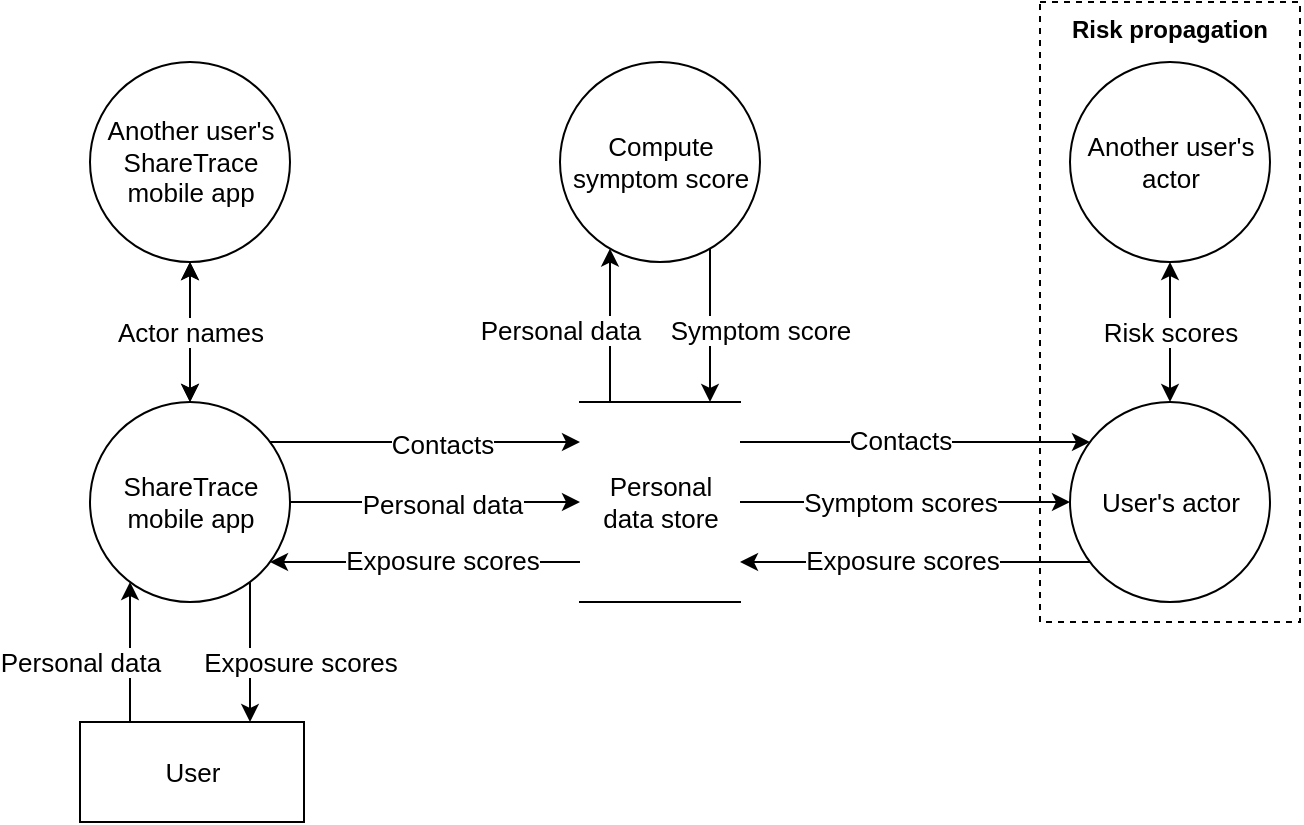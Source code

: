 <mxfile version="20.8.16" type="device"><diagram id="PH1CRiKUZ5LbQf-UvEpg" name="Page-1"><mxGraphModel dx="1116" dy="510" grid="1" gridSize="10" guides="1" tooltips="1" connect="1" arrows="1" fold="1" page="1" pageScale="1" pageWidth="850" pageHeight="1100" math="1" shadow="0"><root><mxCell id="0"/><mxCell id="1" parent="0"/><mxCell id="aetv08jTOYbSzp5qafx6-1" value="&lt;b&gt;Risk propagation&lt;/b&gt;" style="rounded=0;whiteSpace=wrap;html=1;dashed=1;fillColor=none;verticalAlign=top;" parent="1" vertex="1"><mxGeometry x="610" y="130" width="130" height="310" as="geometry"/></mxCell><mxCell id="iPlT1yafazcn-hNW2Woq-14" style="edgeStyle=orthogonalEdgeStyle;rounded=0;orthogonalLoop=1;jettySize=auto;html=1;fontSize=13;" parent="1" source="iPlT1yafazcn-hNW2Woq-3" target="iPlT1yafazcn-hNW2Woq-7" edge="1"><mxGeometry relative="1" as="geometry"><Array as="points"><mxPoint x="445" y="290"/><mxPoint x="445" y="290"/></Array></mxGeometry></mxCell><mxCell id="iPlT1yafazcn-hNW2Woq-22" value="Symptom score" style="edgeLabel;html=1;align=center;verticalAlign=middle;resizable=0;points=[];fontSize=13;" parent="iPlT1yafazcn-hNW2Woq-14" vertex="1" connectable="0"><mxGeometry relative="1" as="geometry"><mxPoint x="25" y="2" as="offset"/></mxGeometry></mxCell><mxCell id="iPlT1yafazcn-hNW2Woq-3" value="Compute&lt;br style=&quot;font-size: 13px;&quot;&gt;symptom score" style="shape=ellipse;html=1;dashed=0;whitespace=wrap;perimeter=ellipsePerimeter;fontSize=13;" parent="1" vertex="1"><mxGeometry x="370" y="160" width="100" height="100" as="geometry"/></mxCell><mxCell id="iPlT1yafazcn-hNW2Woq-41" style="edgeStyle=orthogonalEdgeStyle;rounded=0;orthogonalLoop=1;jettySize=auto;html=1;fontSize=13;" parent="1" source="iPlT1yafazcn-hNW2Woq-4" target="iPlT1yafazcn-hNW2Woq-10" edge="1"><mxGeometry relative="1" as="geometry"><Array as="points"><mxPoint x="155" y="460"/><mxPoint x="155" y="460"/></Array></mxGeometry></mxCell><mxCell id="iPlT1yafazcn-hNW2Woq-42" value="Personal data" style="edgeLabel;html=1;align=center;verticalAlign=middle;resizable=0;points=[];fontSize=13;" parent="iPlT1yafazcn-hNW2Woq-41" vertex="1" connectable="0"><mxGeometry relative="1" as="geometry"><mxPoint x="-25" y="5" as="offset"/></mxGeometry></mxCell><mxCell id="iPlT1yafazcn-hNW2Woq-4" value="User" style="html=1;dashed=0;whitespace=wrap;fontSize=13;" parent="1" vertex="1"><mxGeometry x="130" y="490" width="112" height="50" as="geometry"/></mxCell><mxCell id="iPlT1yafazcn-hNW2Woq-13" style="edgeStyle=orthogonalEdgeStyle;rounded=0;orthogonalLoop=1;jettySize=auto;html=1;fontSize=13;" parent="1" target="iPlT1yafazcn-hNW2Woq-3" edge="1"><mxGeometry relative="1" as="geometry"><mxPoint x="395" y="330" as="sourcePoint"/><mxPoint x="395.02" y="255.726" as="targetPoint"/><Array as="points"><mxPoint x="395" y="290"/><mxPoint x="395" y="290"/></Array></mxGeometry></mxCell><mxCell id="iPlT1yafazcn-hNW2Woq-21" value="Personal data" style="edgeLabel;html=1;align=center;verticalAlign=middle;resizable=0;points=[];fontSize=13;" parent="iPlT1yafazcn-hNW2Woq-13" vertex="1" connectable="0"><mxGeometry relative="1" as="geometry"><mxPoint x="-25" y="2" as="offset"/></mxGeometry></mxCell><mxCell id="iPlT1yafazcn-hNW2Woq-23" style="edgeStyle=orthogonalEdgeStyle;rounded=0;orthogonalLoop=1;jettySize=auto;html=1;fontSize=13;" parent="1" source="iPlT1yafazcn-hNW2Woq-7" target="iPlT1yafazcn-hNW2Woq-37" edge="1"><mxGeometry relative="1" as="geometry"><mxPoint x="573.0" y="355.04" as="targetPoint"/><Array as="points"><mxPoint x="550" y="350"/><mxPoint x="550" y="350"/></Array></mxGeometry></mxCell><mxCell id="iPlT1yafazcn-hNW2Woq-32" value="Contacts" style="edgeLabel;html=1;align=center;verticalAlign=middle;resizable=0;points=[];fontSize=13;" parent="iPlT1yafazcn-hNW2Woq-23" vertex="1" connectable="0"><mxGeometry relative="1" as="geometry"><mxPoint x="-8" y="-1" as="offset"/></mxGeometry></mxCell><mxCell id="iPlT1yafazcn-hNW2Woq-27" value="" style="edgeStyle=orthogonalEdgeStyle;rounded=0;orthogonalLoop=1;jettySize=auto;html=1;fontSize=13;" parent="1" source="iPlT1yafazcn-hNW2Woq-7" target="iPlT1yafazcn-hNW2Woq-10" edge="1"><mxGeometry relative="1" as="geometry"><Array as="points"><mxPoint x="273" y="410"/><mxPoint x="273" y="410"/></Array><mxPoint as="offset"/></mxGeometry></mxCell><mxCell id="aetv08jTOYbSzp5qafx6-6" value="Exposure scores" style="edgeLabel;html=1;align=center;verticalAlign=middle;resizable=0;points=[];fontSize=13;" parent="iPlT1yafazcn-hNW2Woq-27" vertex="1" connectable="0"><mxGeometry x="0.061" y="-2" relative="1" as="geometry"><mxPoint x="13" y="1" as="offset"/></mxGeometry></mxCell><mxCell id="ggxblMPXvvBswlZSksen-1" style="edgeStyle=orthogonalEdgeStyle;rounded=0;orthogonalLoop=1;jettySize=auto;html=1;exitX=1;exitY=0.5;exitDx=0;exitDy=0;fontSize=13;startArrow=none;startFill=0;" parent="1" source="iPlT1yafazcn-hNW2Woq-7" target="iPlT1yafazcn-hNW2Woq-37" edge="1"><mxGeometry relative="1" as="geometry"/></mxCell><mxCell id="ggxblMPXvvBswlZSksen-3" value="Symptom scores" style="edgeLabel;html=1;align=center;verticalAlign=middle;resizable=0;points=[];fontSize=13;" parent="ggxblMPXvvBswlZSksen-1" vertex="1" connectable="0"><mxGeometry x="0.061" relative="1" as="geometry"><mxPoint x="-8" as="offset"/></mxGeometry></mxCell><mxCell id="iPlT1yafazcn-hNW2Woq-7" value="Personal&lt;br style=&quot;font-size: 13px;&quot;&gt;data store" style="html=1;dashed=0;whitespace=wrap;shape=partialRectangle;right=0;left=0;fontSize=13;" parent="1" vertex="1"><mxGeometry x="380" y="330" width="80" height="100" as="geometry"/></mxCell><mxCell id="iPlT1yafazcn-hNW2Woq-12" style="edgeStyle=orthogonalEdgeStyle;rounded=0;orthogonalLoop=1;jettySize=auto;html=1;fontSize=13;" parent="1" source="iPlT1yafazcn-hNW2Woq-10" target="iPlT1yafazcn-hNW2Woq-7" edge="1"><mxGeometry relative="1" as="geometry"><Array as="points"><mxPoint x="273" y="380"/><mxPoint x="273" y="380"/></Array></mxGeometry></mxCell><mxCell id="iPlT1yafazcn-hNW2Woq-19" value="Personal data" style="edgeLabel;html=1;align=center;verticalAlign=middle;resizable=0;points=[];fontSize=13;" parent="iPlT1yafazcn-hNW2Woq-12" vertex="1" connectable="0"><mxGeometry relative="1" as="geometry"><mxPoint x="3" y="1" as="offset"/></mxGeometry></mxCell><mxCell id="iPlT1yafazcn-hNW2Woq-47" value="" style="edgeStyle=orthogonalEdgeStyle;rounded=0;orthogonalLoop=1;jettySize=auto;html=1;fontSize=13;" parent="1" source="iPlT1yafazcn-hNW2Woq-10" target="iPlT1yafazcn-hNW2Woq-4" edge="1"><mxGeometry y="60" relative="1" as="geometry"><Array as="points"><mxPoint x="215" y="450"/><mxPoint x="215" y="450"/></Array><mxPoint as="offset"/></mxGeometry></mxCell><mxCell id="iPlT1yafazcn-hNW2Woq-48" value="Exposure scores" style="edgeLabel;html=1;align=center;verticalAlign=middle;resizable=0;points=[];fontSize=13;" parent="iPlT1yafazcn-hNW2Woq-47" vertex="1" connectable="0"><mxGeometry relative="1" as="geometry"><mxPoint x="25" y="5" as="offset"/></mxGeometry></mxCell><mxCell id="iPlT1yafazcn-hNW2Woq-60" value="" style="edgeStyle=orthogonalEdgeStyle;rounded=0;orthogonalLoop=1;jettySize=auto;html=1;fontSize=13;startArrow=classic;startFill=1;" parent="1" source="iPlT1yafazcn-hNW2Woq-10" target="iPlT1yafazcn-hNW2Woq-52" edge="1"><mxGeometry relative="1" as="geometry"/></mxCell><mxCell id="iPlT1yafazcn-hNW2Woq-10" value="ShareTrace&lt;br style=&quot;font-size: 13px;&quot;&gt;mobile app" style="shape=ellipse;html=1;dashed=0;whitespace=wrap;perimeter=ellipsePerimeter;fontSize=13;" parent="1" vertex="1"><mxGeometry x="135" y="330" width="100" height="100" as="geometry"/></mxCell><mxCell id="iPlT1yafazcn-hNW2Woq-18" style="edgeStyle=orthogonalEdgeStyle;rounded=0;orthogonalLoop=1;jettySize=auto;html=1;fontSize=13;" parent="1" source="iPlT1yafazcn-hNW2Woq-10" target="iPlT1yafazcn-hNW2Woq-7" edge="1"><mxGeometry relative="1" as="geometry"><mxPoint x="338" y="365" as="sourcePoint"/><mxPoint x="408" y="355" as="targetPoint"/><Array as="points"><mxPoint x="273" y="350"/><mxPoint x="273" y="350"/></Array></mxGeometry></mxCell><mxCell id="iPlT1yafazcn-hNW2Woq-20" value="Contacts" style="edgeLabel;html=1;align=center;verticalAlign=middle;resizable=0;points=[];fontSize=13;" parent="iPlT1yafazcn-hNW2Woq-18" vertex="1" connectable="0"><mxGeometry relative="1" as="geometry"><mxPoint x="8" y="1" as="offset"/></mxGeometry></mxCell><mxCell id="iPlT1yafazcn-hNW2Woq-26" style="edgeStyle=orthogonalEdgeStyle;rounded=0;orthogonalLoop=1;jettySize=auto;html=1;fontSize=13;" parent="1" source="iPlT1yafazcn-hNW2Woq-37" target="iPlT1yafazcn-hNW2Woq-7" edge="1"><mxGeometry relative="1" as="geometry"><mxPoint x="583.251" y="379.749" as="sourcePoint"/><Array as="points"><mxPoint x="540" y="410"/><mxPoint x="540" y="410"/></Array></mxGeometry></mxCell><mxCell id="iPlT1yafazcn-hNW2Woq-33" value="Exposure scores" style="edgeLabel;html=1;align=center;verticalAlign=middle;resizable=0;points=[];fontSize=13;" parent="iPlT1yafazcn-hNW2Woq-26" vertex="1" connectable="0"><mxGeometry relative="1" as="geometry"><mxPoint x="-7" y="-1" as="offset"/></mxGeometry></mxCell><mxCell id="iPlT1yafazcn-hNW2Woq-58" style="edgeStyle=orthogonalEdgeStyle;rounded=0;orthogonalLoop=1;jettySize=auto;html=1;exitX=0.5;exitY=0;exitDx=0;exitDy=0;fontSize=13;startArrow=classic;startFill=1;" parent="1" source="iPlT1yafazcn-hNW2Woq-37" target="iPlT1yafazcn-hNW2Woq-57" edge="1"><mxGeometry relative="1" as="geometry"/></mxCell><mxCell id="iPlT1yafazcn-hNW2Woq-59" value="Risk scores" style="edgeLabel;html=1;align=center;verticalAlign=middle;resizable=0;points=[];fontSize=13;" parent="iPlT1yafazcn-hNW2Woq-58" vertex="1" connectable="0"><mxGeometry x="0.05" relative="1" as="geometry"><mxPoint y="2" as="offset"/></mxGeometry></mxCell><mxCell id="iPlT1yafazcn-hNW2Woq-37" value="User's actor" style="shape=ellipse;html=1;dashed=0;whitespace=wrap;perimeter=ellipsePerimeter;fontSize=13;" parent="1" vertex="1"><mxGeometry x="625" y="330" width="100" height="100" as="geometry"/></mxCell><mxCell id="iPlT1yafazcn-hNW2Woq-52" value="Another user's&lt;br style=&quot;font-size: 13px;&quot;&gt;ShareTrace &lt;br&gt;mobile app" style="shape=ellipse;html=1;dashed=0;whitespace=wrap;perimeter=ellipsePerimeter;fontSize=13;" parent="1" vertex="1"><mxGeometry x="135" y="160" width="100" height="100" as="geometry"/></mxCell><mxCell id="iPlT1yafazcn-hNW2Woq-54" style="edgeStyle=orthogonalEdgeStyle;rounded=0;orthogonalLoop=1;jettySize=auto;html=1;fontSize=13;entryX=0.5;entryY=1;entryDx=0;entryDy=0;exitX=0.5;exitY=0;exitDx=0;exitDy=0;startArrow=classic;startFill=1;" parent="1" source="iPlT1yafazcn-hNW2Woq-10" target="iPlT1yafazcn-hNW2Woq-52" edge="1"><mxGeometry relative="1" as="geometry"><mxPoint x="205" y="300.0" as="sourcePoint"/><mxPoint x="366" y="300.0" as="targetPoint"/><Array as="points"/></mxGeometry></mxCell><mxCell id="iPlT1yafazcn-hNW2Woq-55" value="Actor names" style="edgeLabel;html=1;align=center;verticalAlign=middle;resizable=0;points=[];fontSize=13;" parent="iPlT1yafazcn-hNW2Woq-54" vertex="1" connectable="0"><mxGeometry relative="1" as="geometry"><mxPoint as="offset"/></mxGeometry></mxCell><mxCell id="iPlT1yafazcn-hNW2Woq-57" value="Another user's&lt;br&gt;actor" style="shape=ellipse;html=1;dashed=0;whitespace=wrap;perimeter=ellipsePerimeter;fontSize=13;" parent="1" vertex="1"><mxGeometry x="625" y="160" width="100" height="100" as="geometry"/></mxCell></root></mxGraphModel></diagram></mxfile>